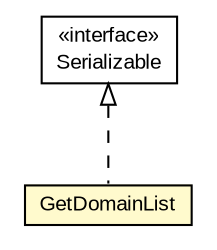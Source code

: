 #!/usr/local/bin/dot
#
# Class diagram 
# Generated by UMLGraph version R5_6-24-gf6e263 (http://www.umlgraph.org/)
#

digraph G {
	edge [fontname="arial",fontsize=10,labelfontname="arial",labelfontsize=10];
	node [fontname="arial",fontsize=10,shape=plaintext];
	nodesep=0.25;
	ranksep=0.5;
	// org.miloss.fgsms.services.interfaces.policyconfiguration.GetDomainList
	c147687 [label=<<table title="org.miloss.fgsms.services.interfaces.policyconfiguration.GetDomainList" border="0" cellborder="1" cellspacing="0" cellpadding="2" port="p" bgcolor="lemonChiffon" href="./GetDomainList.html">
		<tr><td><table border="0" cellspacing="0" cellpadding="1">
<tr><td align="center" balign="center"> GetDomainList </td></tr>
		</table></td></tr>
		</table>>, URL="./GetDomainList.html", fontname="arial", fontcolor="black", fontsize=10.0];
	//org.miloss.fgsms.services.interfaces.policyconfiguration.GetDomainList implements java.io.Serializable
	c147926:p -> c147687:p [dir=back,arrowtail=empty,style=dashed];
	// java.io.Serializable
	c147926 [label=<<table title="java.io.Serializable" border="0" cellborder="1" cellspacing="0" cellpadding="2" port="p" href="http://java.sun.com/j2se/1.4.2/docs/api/java/io/Serializable.html">
		<tr><td><table border="0" cellspacing="0" cellpadding="1">
<tr><td align="center" balign="center"> &#171;interface&#187; </td></tr>
<tr><td align="center" balign="center"> Serializable </td></tr>
		</table></td></tr>
		</table>>, URL="http://java.sun.com/j2se/1.4.2/docs/api/java/io/Serializable.html", fontname="arial", fontcolor="black", fontsize=10.0];
}

